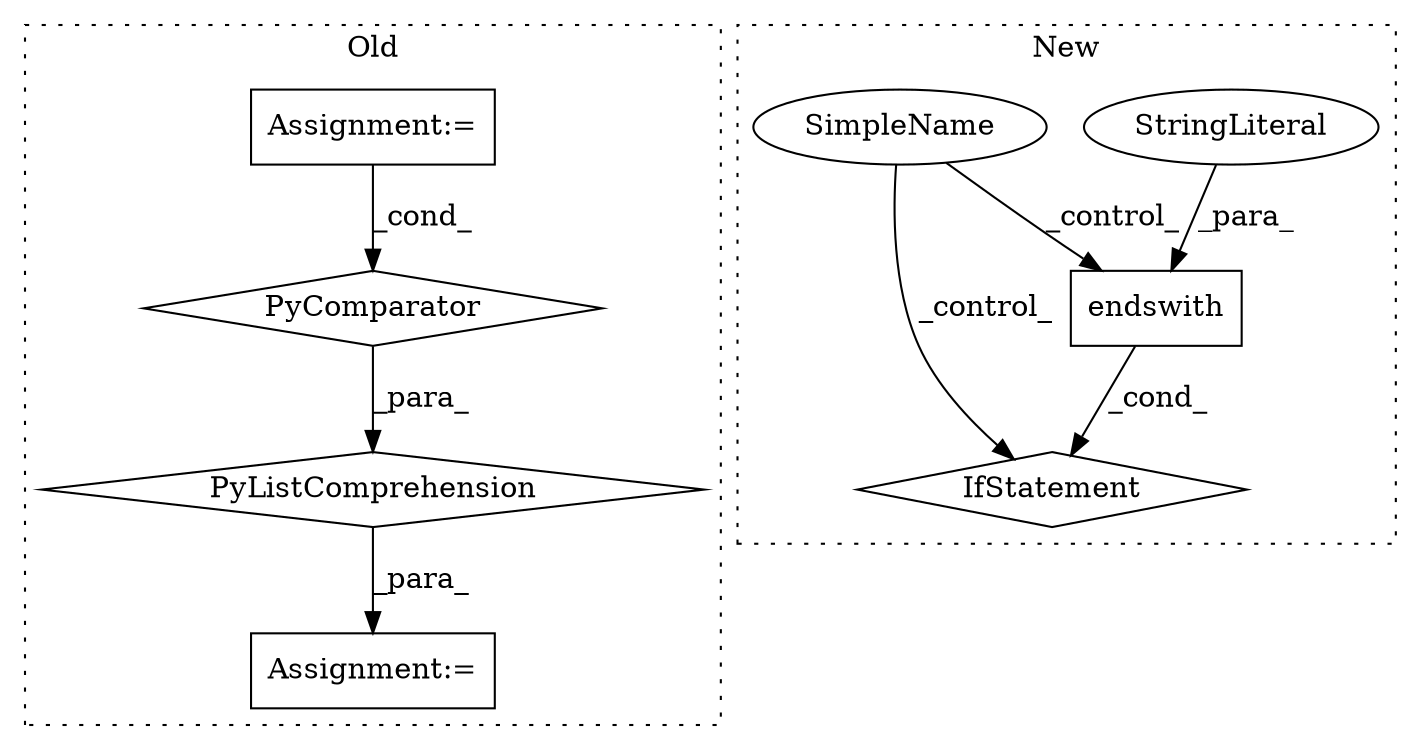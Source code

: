 digraph G {
subgraph cluster0 {
1 [label="PyComparator" a="113" s="2512" l="22" shape="diamond"];
3 [label="Assignment:=" a="7" s="2512" l="22" shape="box"];
6 [label="PyListComprehension" a="109" s="2448" l="94" shape="diamond"];
7 [label="Assignment:=" a="7" s="2373,2542" l="53,-4" shape="box"];
label = "Old";
style="dotted";
}
subgraph cluster1 {
2 [label="endswith" a="32" s="2821,2840" l="9,1" shape="box"];
4 [label="IfStatement" a="25" s="2812,2841" l="4,2" shape="diamond"];
5 [label="StringLiteral" a="45" s="2830" l="10" shape="ellipse"];
8 [label="SimpleName" a="42" s="2794" l="4" shape="ellipse"];
label = "New";
style="dotted";
}
1 -> 6 [label="_para_"];
2 -> 4 [label="_cond_"];
3 -> 1 [label="_cond_"];
5 -> 2 [label="_para_"];
6 -> 7 [label="_para_"];
8 -> 4 [label="_control_"];
8 -> 2 [label="_control_"];
}
